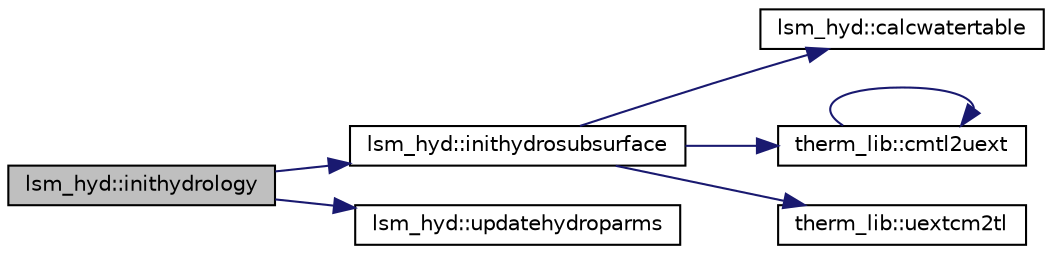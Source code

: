 digraph "lsm_hyd::inithydrology"
{
 // LATEX_PDF_SIZE
  edge [fontname="Helvetica",fontsize="10",labelfontname="Helvetica",labelfontsize="10"];
  node [fontname="Helvetica",fontsize="10",shape=record];
  rankdir="LR";
  Node1 [label="lsm_hyd::inithydrology",height=0.2,width=0.4,color="black", fillcolor="grey75", style="filled", fontcolor="black",tooltip=" "];
  Node1 -> Node2 [color="midnightblue",fontsize="10",style="solid"];
  Node2 [label="lsm_hyd::inithydrosubsurface",height=0.2,width=0.4,color="black", fillcolor="white", style="filled",URL="$namespacelsm__hyd.html#a37d42ebd2e35ea0798e14d5acb0ef929",tooltip=" "];
  Node2 -> Node3 [color="midnightblue",fontsize="10",style="solid"];
  Node3 [label="lsm_hyd::calcwatertable",height=0.2,width=0.4,color="black", fillcolor="white", style="filled",URL="$namespacelsm__hyd.html#af99b853c589deae2d04985febb8f7826",tooltip=" "];
  Node2 -> Node4 [color="midnightblue",fontsize="10",style="solid"];
  Node4 [label="therm_lib::cmtl2uext",height=0.2,width=0.4,color="black", fillcolor="white", style="filled",URL="$namespacetherm__lib.html#a2db60e1f300fadcd09ef451059aa571b",tooltip=" "];
  Node4 -> Node4 [color="midnightblue",fontsize="10",style="solid"];
  Node2 -> Node5 [color="midnightblue",fontsize="10",style="solid"];
  Node5 [label="therm_lib::uextcm2tl",height=0.2,width=0.4,color="black", fillcolor="white", style="filled",URL="$namespacetherm__lib.html#ac588ab0dc1c0c52c4c41b847be134ee9",tooltip=" "];
  Node1 -> Node6 [color="midnightblue",fontsize="10",style="solid"];
  Node6 [label="lsm_hyd::updatehydroparms",height=0.2,width=0.4,color="black", fillcolor="white", style="filled",URL="$namespacelsm__hyd.html#ada7955aeae526996538c376e88ba4c2f",tooltip=" "];
}
